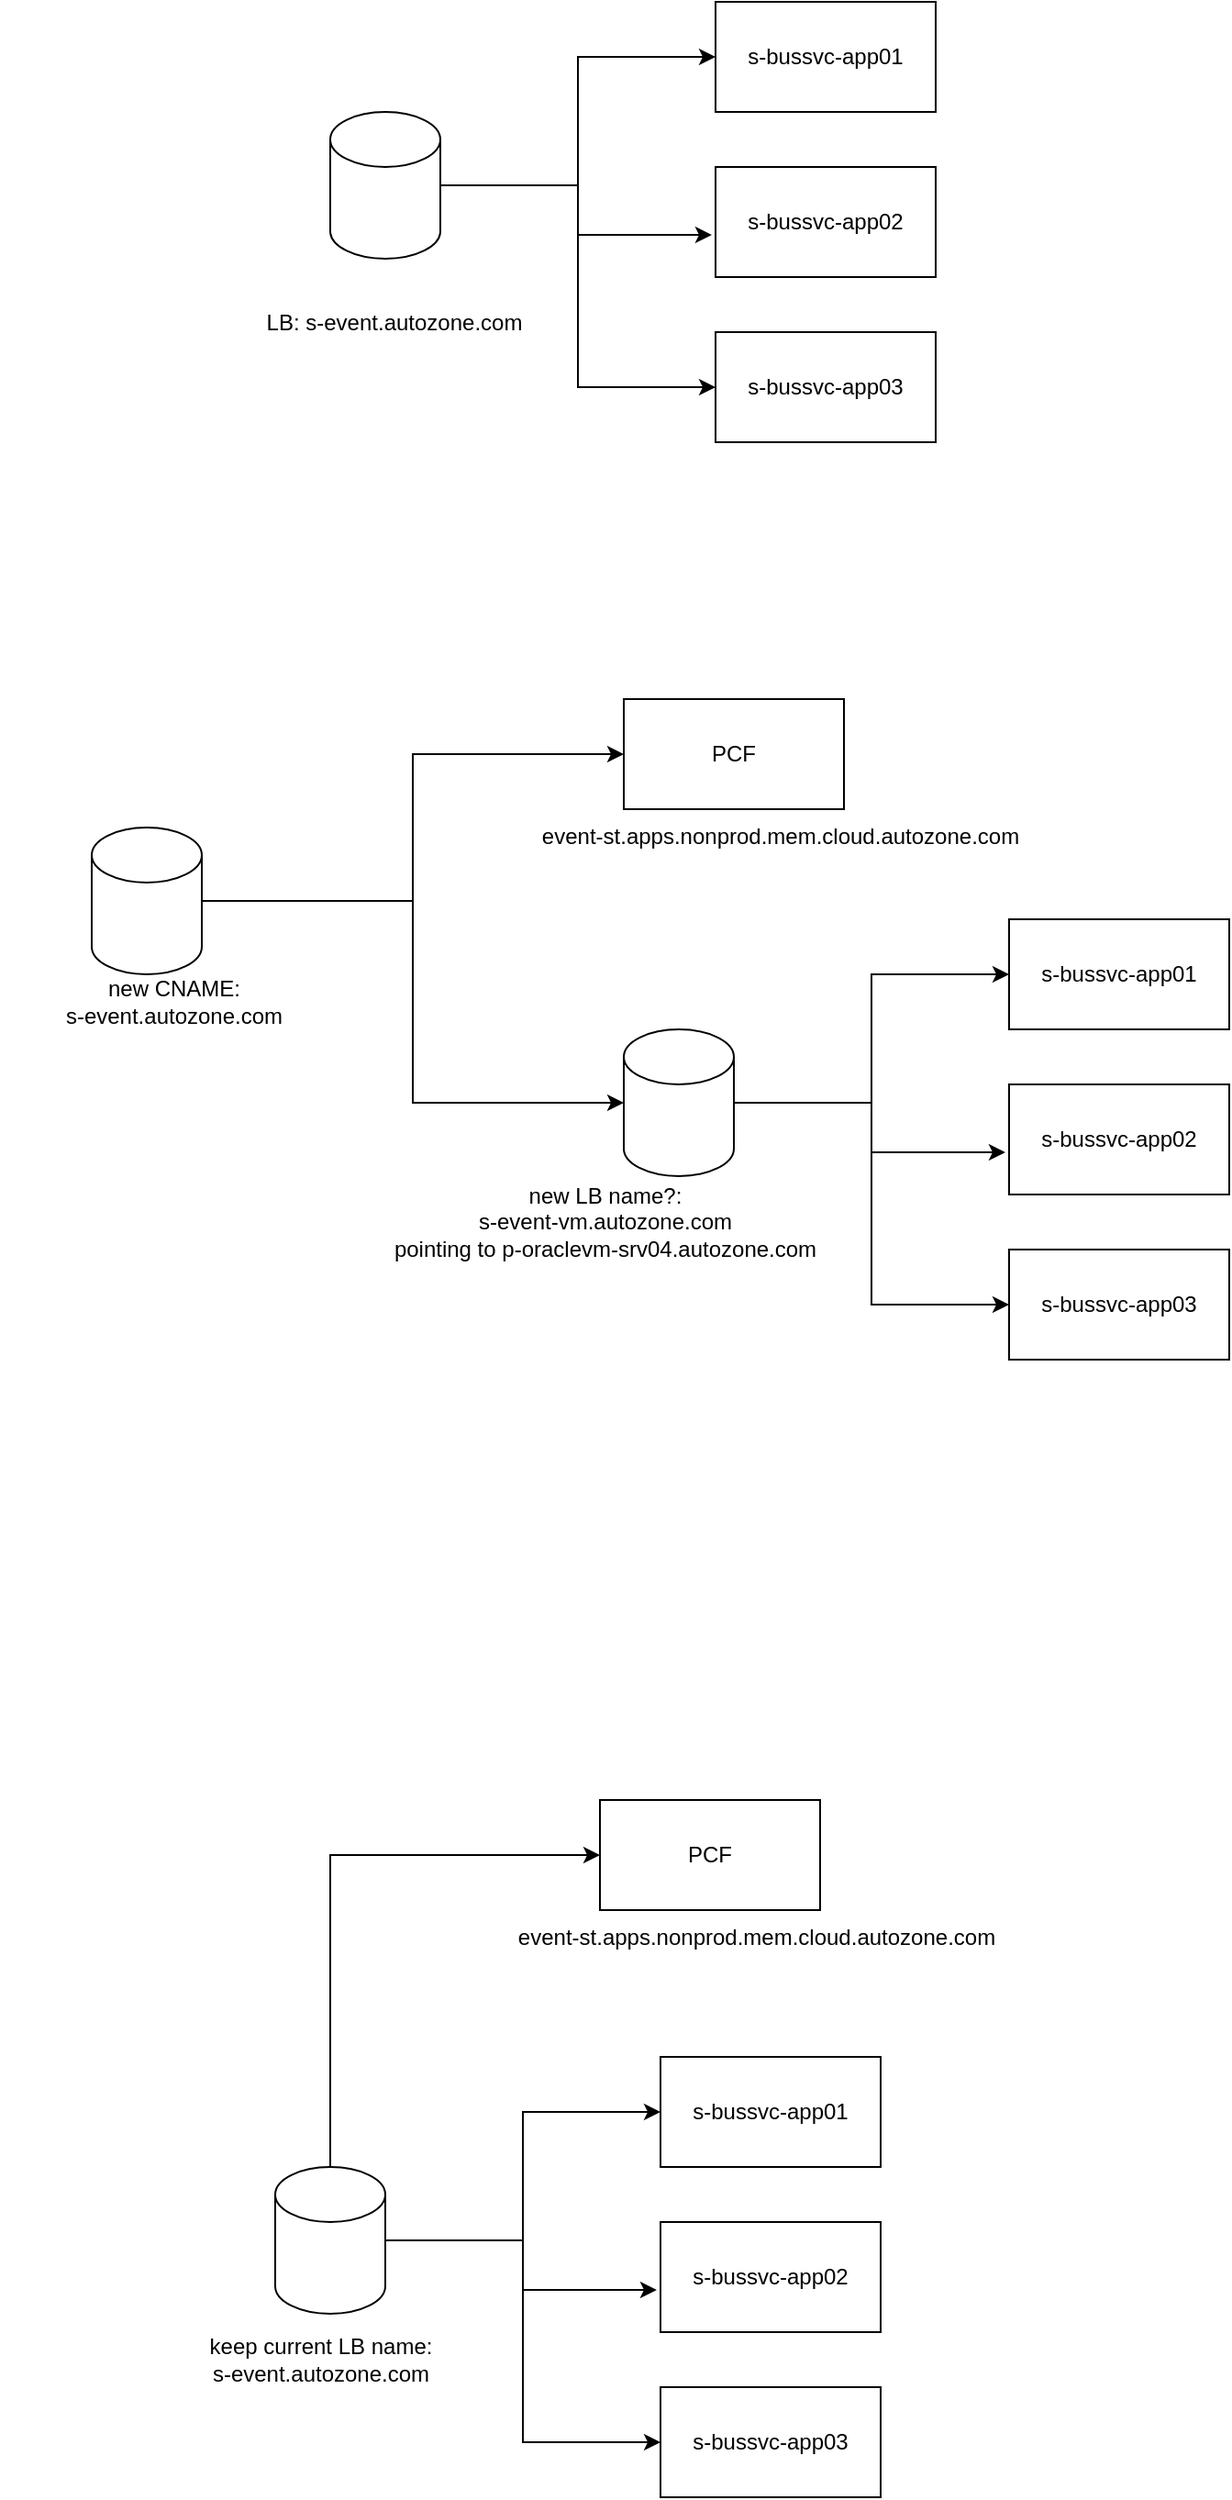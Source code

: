 <mxfile version="17.4.6" type="github">
  <diagram id="peJJlOy68pjZzfu5Uwm2" name="Page-1">
    <mxGraphModel dx="951" dy="529" grid="1" gridSize="10" guides="1" tooltips="1" connect="1" arrows="1" fold="1" page="1" pageScale="1" pageWidth="850" pageHeight="1100" math="0" shadow="0">
      <root>
        <mxCell id="0" />
        <mxCell id="1" parent="0" />
        <mxCell id="AF-w5FOYHRaHg4K3tC6a-8" style="edgeStyle=orthogonalEdgeStyle;rounded=0;orthogonalLoop=1;jettySize=auto;html=1;exitX=1;exitY=0.5;exitDx=0;exitDy=0;exitPerimeter=0;entryX=0;entryY=0.5;entryDx=0;entryDy=0;" edge="1" parent="1" source="AF-w5FOYHRaHg4K3tC6a-2" target="AF-w5FOYHRaHg4K3tC6a-4">
          <mxGeometry relative="1" as="geometry" />
        </mxCell>
        <mxCell id="AF-w5FOYHRaHg4K3tC6a-9" style="edgeStyle=orthogonalEdgeStyle;rounded=0;orthogonalLoop=1;jettySize=auto;html=1;entryX=-0.017;entryY=0.617;entryDx=0;entryDy=0;entryPerimeter=0;" edge="1" parent="1" source="AF-w5FOYHRaHg4K3tC6a-2" target="AF-w5FOYHRaHg4K3tC6a-5">
          <mxGeometry relative="1" as="geometry" />
        </mxCell>
        <mxCell id="AF-w5FOYHRaHg4K3tC6a-10" style="edgeStyle=orthogonalEdgeStyle;rounded=0;orthogonalLoop=1;jettySize=auto;html=1;entryX=0;entryY=0.5;entryDx=0;entryDy=0;" edge="1" parent="1" source="AF-w5FOYHRaHg4K3tC6a-2" target="AF-w5FOYHRaHg4K3tC6a-7">
          <mxGeometry relative="1" as="geometry" />
        </mxCell>
        <mxCell id="AF-w5FOYHRaHg4K3tC6a-2" value="" style="shape=cylinder3;whiteSpace=wrap;html=1;boundedLbl=1;backgroundOutline=1;size=15;" vertex="1" parent="1">
          <mxGeometry x="180" y="270" width="60" height="80" as="geometry" />
        </mxCell>
        <mxCell id="AF-w5FOYHRaHg4K3tC6a-3" value="LB: s-event.autozone.com" style="text;html=1;strokeColor=none;fillColor=none;align=center;verticalAlign=middle;whiteSpace=wrap;rounded=0;" vertex="1" parent="1">
          <mxGeometry x="120" y="370" width="190" height="30" as="geometry" />
        </mxCell>
        <mxCell id="AF-w5FOYHRaHg4K3tC6a-4" value="s-bussvc-app01" style="rounded=0;whiteSpace=wrap;html=1;" vertex="1" parent="1">
          <mxGeometry x="390" y="210" width="120" height="60" as="geometry" />
        </mxCell>
        <mxCell id="AF-w5FOYHRaHg4K3tC6a-5" value="s-bussvc-app02" style="rounded=0;whiteSpace=wrap;html=1;" vertex="1" parent="1">
          <mxGeometry x="390" y="300" width="120" height="60" as="geometry" />
        </mxCell>
        <mxCell id="AF-w5FOYHRaHg4K3tC6a-7" value="s-bussvc-app03" style="rounded=0;whiteSpace=wrap;html=1;" vertex="1" parent="1">
          <mxGeometry x="390" y="390" width="120" height="60" as="geometry" />
        </mxCell>
        <mxCell id="AF-w5FOYHRaHg4K3tC6a-11" style="edgeStyle=orthogonalEdgeStyle;rounded=0;orthogonalLoop=1;jettySize=auto;html=1;exitX=1;exitY=0.5;exitDx=0;exitDy=0;exitPerimeter=0;entryX=0;entryY=0.5;entryDx=0;entryDy=0;" edge="1" parent="1" source="AF-w5FOYHRaHg4K3tC6a-14" target="AF-w5FOYHRaHg4K3tC6a-16">
          <mxGeometry relative="1" as="geometry" />
        </mxCell>
        <mxCell id="AF-w5FOYHRaHg4K3tC6a-12" style="edgeStyle=orthogonalEdgeStyle;rounded=0;orthogonalLoop=1;jettySize=auto;html=1;entryX=-0.017;entryY=0.617;entryDx=0;entryDy=0;entryPerimeter=0;" edge="1" parent="1" source="AF-w5FOYHRaHg4K3tC6a-14" target="AF-w5FOYHRaHg4K3tC6a-17">
          <mxGeometry relative="1" as="geometry" />
        </mxCell>
        <mxCell id="AF-w5FOYHRaHg4K3tC6a-13" style="edgeStyle=orthogonalEdgeStyle;rounded=0;orthogonalLoop=1;jettySize=auto;html=1;entryX=0;entryY=0.5;entryDx=0;entryDy=0;" edge="1" parent="1" source="AF-w5FOYHRaHg4K3tC6a-14" target="AF-w5FOYHRaHg4K3tC6a-18">
          <mxGeometry relative="1" as="geometry" />
        </mxCell>
        <mxCell id="AF-w5FOYHRaHg4K3tC6a-14" value="" style="shape=cylinder3;whiteSpace=wrap;html=1;boundedLbl=1;backgroundOutline=1;size=15;" vertex="1" parent="1">
          <mxGeometry x="340" y="770" width="60" height="80" as="geometry" />
        </mxCell>
        <mxCell id="AF-w5FOYHRaHg4K3tC6a-15" value="new CNAME:&lt;br&gt;s-event.autozone.com" style="text;html=1;strokeColor=none;fillColor=none;align=center;verticalAlign=middle;whiteSpace=wrap;rounded=0;" vertex="1" parent="1">
          <mxGeometry y="740" width="190" height="30" as="geometry" />
        </mxCell>
        <mxCell id="AF-w5FOYHRaHg4K3tC6a-16" value="s-bussvc-app01" style="rounded=0;whiteSpace=wrap;html=1;" vertex="1" parent="1">
          <mxGeometry x="550" y="710" width="120" height="60" as="geometry" />
        </mxCell>
        <mxCell id="AF-w5FOYHRaHg4K3tC6a-17" value="s-bussvc-app02" style="rounded=0;whiteSpace=wrap;html=1;" vertex="1" parent="1">
          <mxGeometry x="550" y="800" width="120" height="60" as="geometry" />
        </mxCell>
        <mxCell id="AF-w5FOYHRaHg4K3tC6a-18" value="s-bussvc-app03" style="rounded=0;whiteSpace=wrap;html=1;" vertex="1" parent="1">
          <mxGeometry x="550" y="890" width="120" height="60" as="geometry" />
        </mxCell>
        <mxCell id="AF-w5FOYHRaHg4K3tC6a-19" value="PCF" style="rounded=0;whiteSpace=wrap;html=1;" vertex="1" parent="1">
          <mxGeometry x="340" y="590" width="120" height="60" as="geometry" />
        </mxCell>
        <mxCell id="AF-w5FOYHRaHg4K3tC6a-22" style="edgeStyle=orthogonalEdgeStyle;rounded=0;orthogonalLoop=1;jettySize=auto;html=1;exitX=1;exitY=0.5;exitDx=0;exitDy=0;exitPerimeter=0;entryX=0;entryY=0.5;entryDx=0;entryDy=0;" edge="1" parent="1" source="AF-w5FOYHRaHg4K3tC6a-20" target="AF-w5FOYHRaHg4K3tC6a-19">
          <mxGeometry relative="1" as="geometry" />
        </mxCell>
        <mxCell id="AF-w5FOYHRaHg4K3tC6a-23" style="edgeStyle=orthogonalEdgeStyle;rounded=0;orthogonalLoop=1;jettySize=auto;html=1;entryX=0;entryY=0.5;entryDx=0;entryDy=0;entryPerimeter=0;" edge="1" parent="1" source="AF-w5FOYHRaHg4K3tC6a-20" target="AF-w5FOYHRaHg4K3tC6a-14">
          <mxGeometry relative="1" as="geometry" />
        </mxCell>
        <mxCell id="AF-w5FOYHRaHg4K3tC6a-20" value="" style="shape=cylinder3;whiteSpace=wrap;html=1;boundedLbl=1;backgroundOutline=1;size=15;" vertex="1" parent="1">
          <mxGeometry x="50" y="660" width="60" height="80" as="geometry" />
        </mxCell>
        <mxCell id="AF-w5FOYHRaHg4K3tC6a-21" value="new LB name?:&lt;br&gt;s-event-vm.autozone.com&lt;br&gt;pointing to p-oraclevm-srv04.autozone.com" style="text;html=1;strokeColor=none;fillColor=none;align=center;verticalAlign=middle;whiteSpace=wrap;rounded=0;" vertex="1" parent="1">
          <mxGeometry x="200" y="860" width="260" height="30" as="geometry" />
        </mxCell>
        <mxCell id="AF-w5FOYHRaHg4K3tC6a-24" value="event-st.apps.nonprod.mem.cloud.autozone.com" style="text;html=1;strokeColor=none;fillColor=none;align=center;verticalAlign=middle;whiteSpace=wrap;rounded=0;" vertex="1" parent="1">
          <mxGeometry x="283" y="650" width="285" height="30" as="geometry" />
        </mxCell>
        <mxCell id="AF-w5FOYHRaHg4K3tC6a-25" style="edgeStyle=orthogonalEdgeStyle;rounded=0;orthogonalLoop=1;jettySize=auto;html=1;exitX=1;exitY=0.5;exitDx=0;exitDy=0;exitPerimeter=0;entryX=0;entryY=0.5;entryDx=0;entryDy=0;" edge="1" source="AF-w5FOYHRaHg4K3tC6a-28" target="AF-w5FOYHRaHg4K3tC6a-29" parent="1">
          <mxGeometry relative="1" as="geometry" />
        </mxCell>
        <mxCell id="AF-w5FOYHRaHg4K3tC6a-26" style="edgeStyle=orthogonalEdgeStyle;rounded=0;orthogonalLoop=1;jettySize=auto;html=1;entryX=-0.017;entryY=0.617;entryDx=0;entryDy=0;entryPerimeter=0;" edge="1" source="AF-w5FOYHRaHg4K3tC6a-28" target="AF-w5FOYHRaHg4K3tC6a-30" parent="1">
          <mxGeometry relative="1" as="geometry" />
        </mxCell>
        <mxCell id="AF-w5FOYHRaHg4K3tC6a-27" style="edgeStyle=orthogonalEdgeStyle;rounded=0;orthogonalLoop=1;jettySize=auto;html=1;entryX=0;entryY=0.5;entryDx=0;entryDy=0;" edge="1" source="AF-w5FOYHRaHg4K3tC6a-28" target="AF-w5FOYHRaHg4K3tC6a-31" parent="1">
          <mxGeometry relative="1" as="geometry" />
        </mxCell>
        <mxCell id="AF-w5FOYHRaHg4K3tC6a-40" style="edgeStyle=orthogonalEdgeStyle;rounded=0;orthogonalLoop=1;jettySize=auto;html=1;exitX=0.5;exitY=0;exitDx=0;exitDy=0;exitPerimeter=0;entryX=0;entryY=0.5;entryDx=0;entryDy=0;" edge="1" parent="1" source="AF-w5FOYHRaHg4K3tC6a-28" target="AF-w5FOYHRaHg4K3tC6a-38">
          <mxGeometry relative="1" as="geometry" />
        </mxCell>
        <mxCell id="AF-w5FOYHRaHg4K3tC6a-28" value="" style="shape=cylinder3;whiteSpace=wrap;html=1;boundedLbl=1;backgroundOutline=1;size=15;" vertex="1" parent="1">
          <mxGeometry x="150" y="1390" width="60" height="80" as="geometry" />
        </mxCell>
        <mxCell id="AF-w5FOYHRaHg4K3tC6a-29" value="s-bussvc-app01" style="rounded=0;whiteSpace=wrap;html=1;" vertex="1" parent="1">
          <mxGeometry x="360" y="1330" width="120" height="60" as="geometry" />
        </mxCell>
        <mxCell id="AF-w5FOYHRaHg4K3tC6a-30" value="s-bussvc-app02" style="rounded=0;whiteSpace=wrap;html=1;" vertex="1" parent="1">
          <mxGeometry x="360" y="1420" width="120" height="60" as="geometry" />
        </mxCell>
        <mxCell id="AF-w5FOYHRaHg4K3tC6a-31" value="s-bussvc-app03" style="rounded=0;whiteSpace=wrap;html=1;" vertex="1" parent="1">
          <mxGeometry x="360" y="1510" width="120" height="60" as="geometry" />
        </mxCell>
        <mxCell id="AF-w5FOYHRaHg4K3tC6a-36" value="keep current LB name: &lt;br&gt;s-event.autozone.com" style="text;html=1;strokeColor=none;fillColor=none;align=center;verticalAlign=middle;whiteSpace=wrap;rounded=0;" vertex="1" parent="1">
          <mxGeometry x="80" y="1480" width="190" height="30" as="geometry" />
        </mxCell>
        <mxCell id="AF-w5FOYHRaHg4K3tC6a-38" value="PCF" style="rounded=0;whiteSpace=wrap;html=1;" vertex="1" parent="1">
          <mxGeometry x="327" y="1190" width="120" height="60" as="geometry" />
        </mxCell>
        <mxCell id="AF-w5FOYHRaHg4K3tC6a-39" value="event-st.apps.nonprod.mem.cloud.autozone.com" style="text;html=1;strokeColor=none;fillColor=none;align=center;verticalAlign=middle;whiteSpace=wrap;rounded=0;" vertex="1" parent="1">
          <mxGeometry x="270" y="1250" width="285" height="30" as="geometry" />
        </mxCell>
      </root>
    </mxGraphModel>
  </diagram>
</mxfile>
